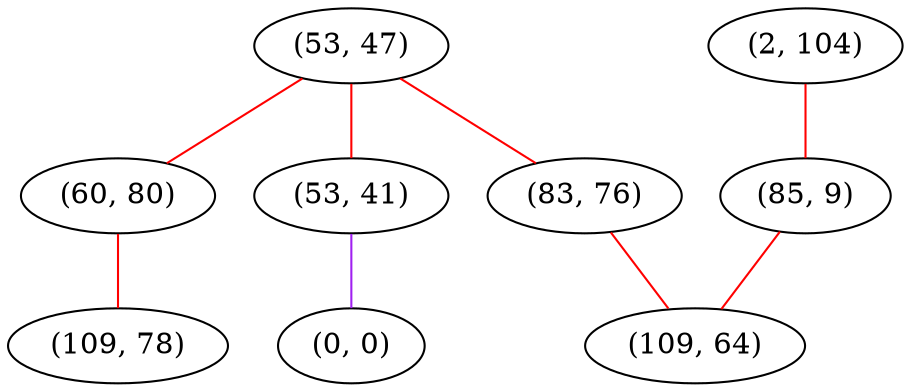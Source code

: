 graph "" {
"(53, 47)";
"(60, 80)";
"(109, 78)";
"(2, 104)";
"(53, 41)";
"(85, 9)";
"(0, 0)";
"(83, 76)";
"(109, 64)";
"(53, 47)" -- "(53, 41)"  [color=red, key=0, weight=1];
"(53, 47)" -- "(83, 76)"  [color=red, key=0, weight=1];
"(53, 47)" -- "(60, 80)"  [color=red, key=0, weight=1];
"(60, 80)" -- "(109, 78)"  [color=red, key=0, weight=1];
"(2, 104)" -- "(85, 9)"  [color=red, key=0, weight=1];
"(53, 41)" -- "(0, 0)"  [color=purple, key=0, weight=4];
"(85, 9)" -- "(109, 64)"  [color=red, key=0, weight=1];
"(83, 76)" -- "(109, 64)"  [color=red, key=0, weight=1];
}
